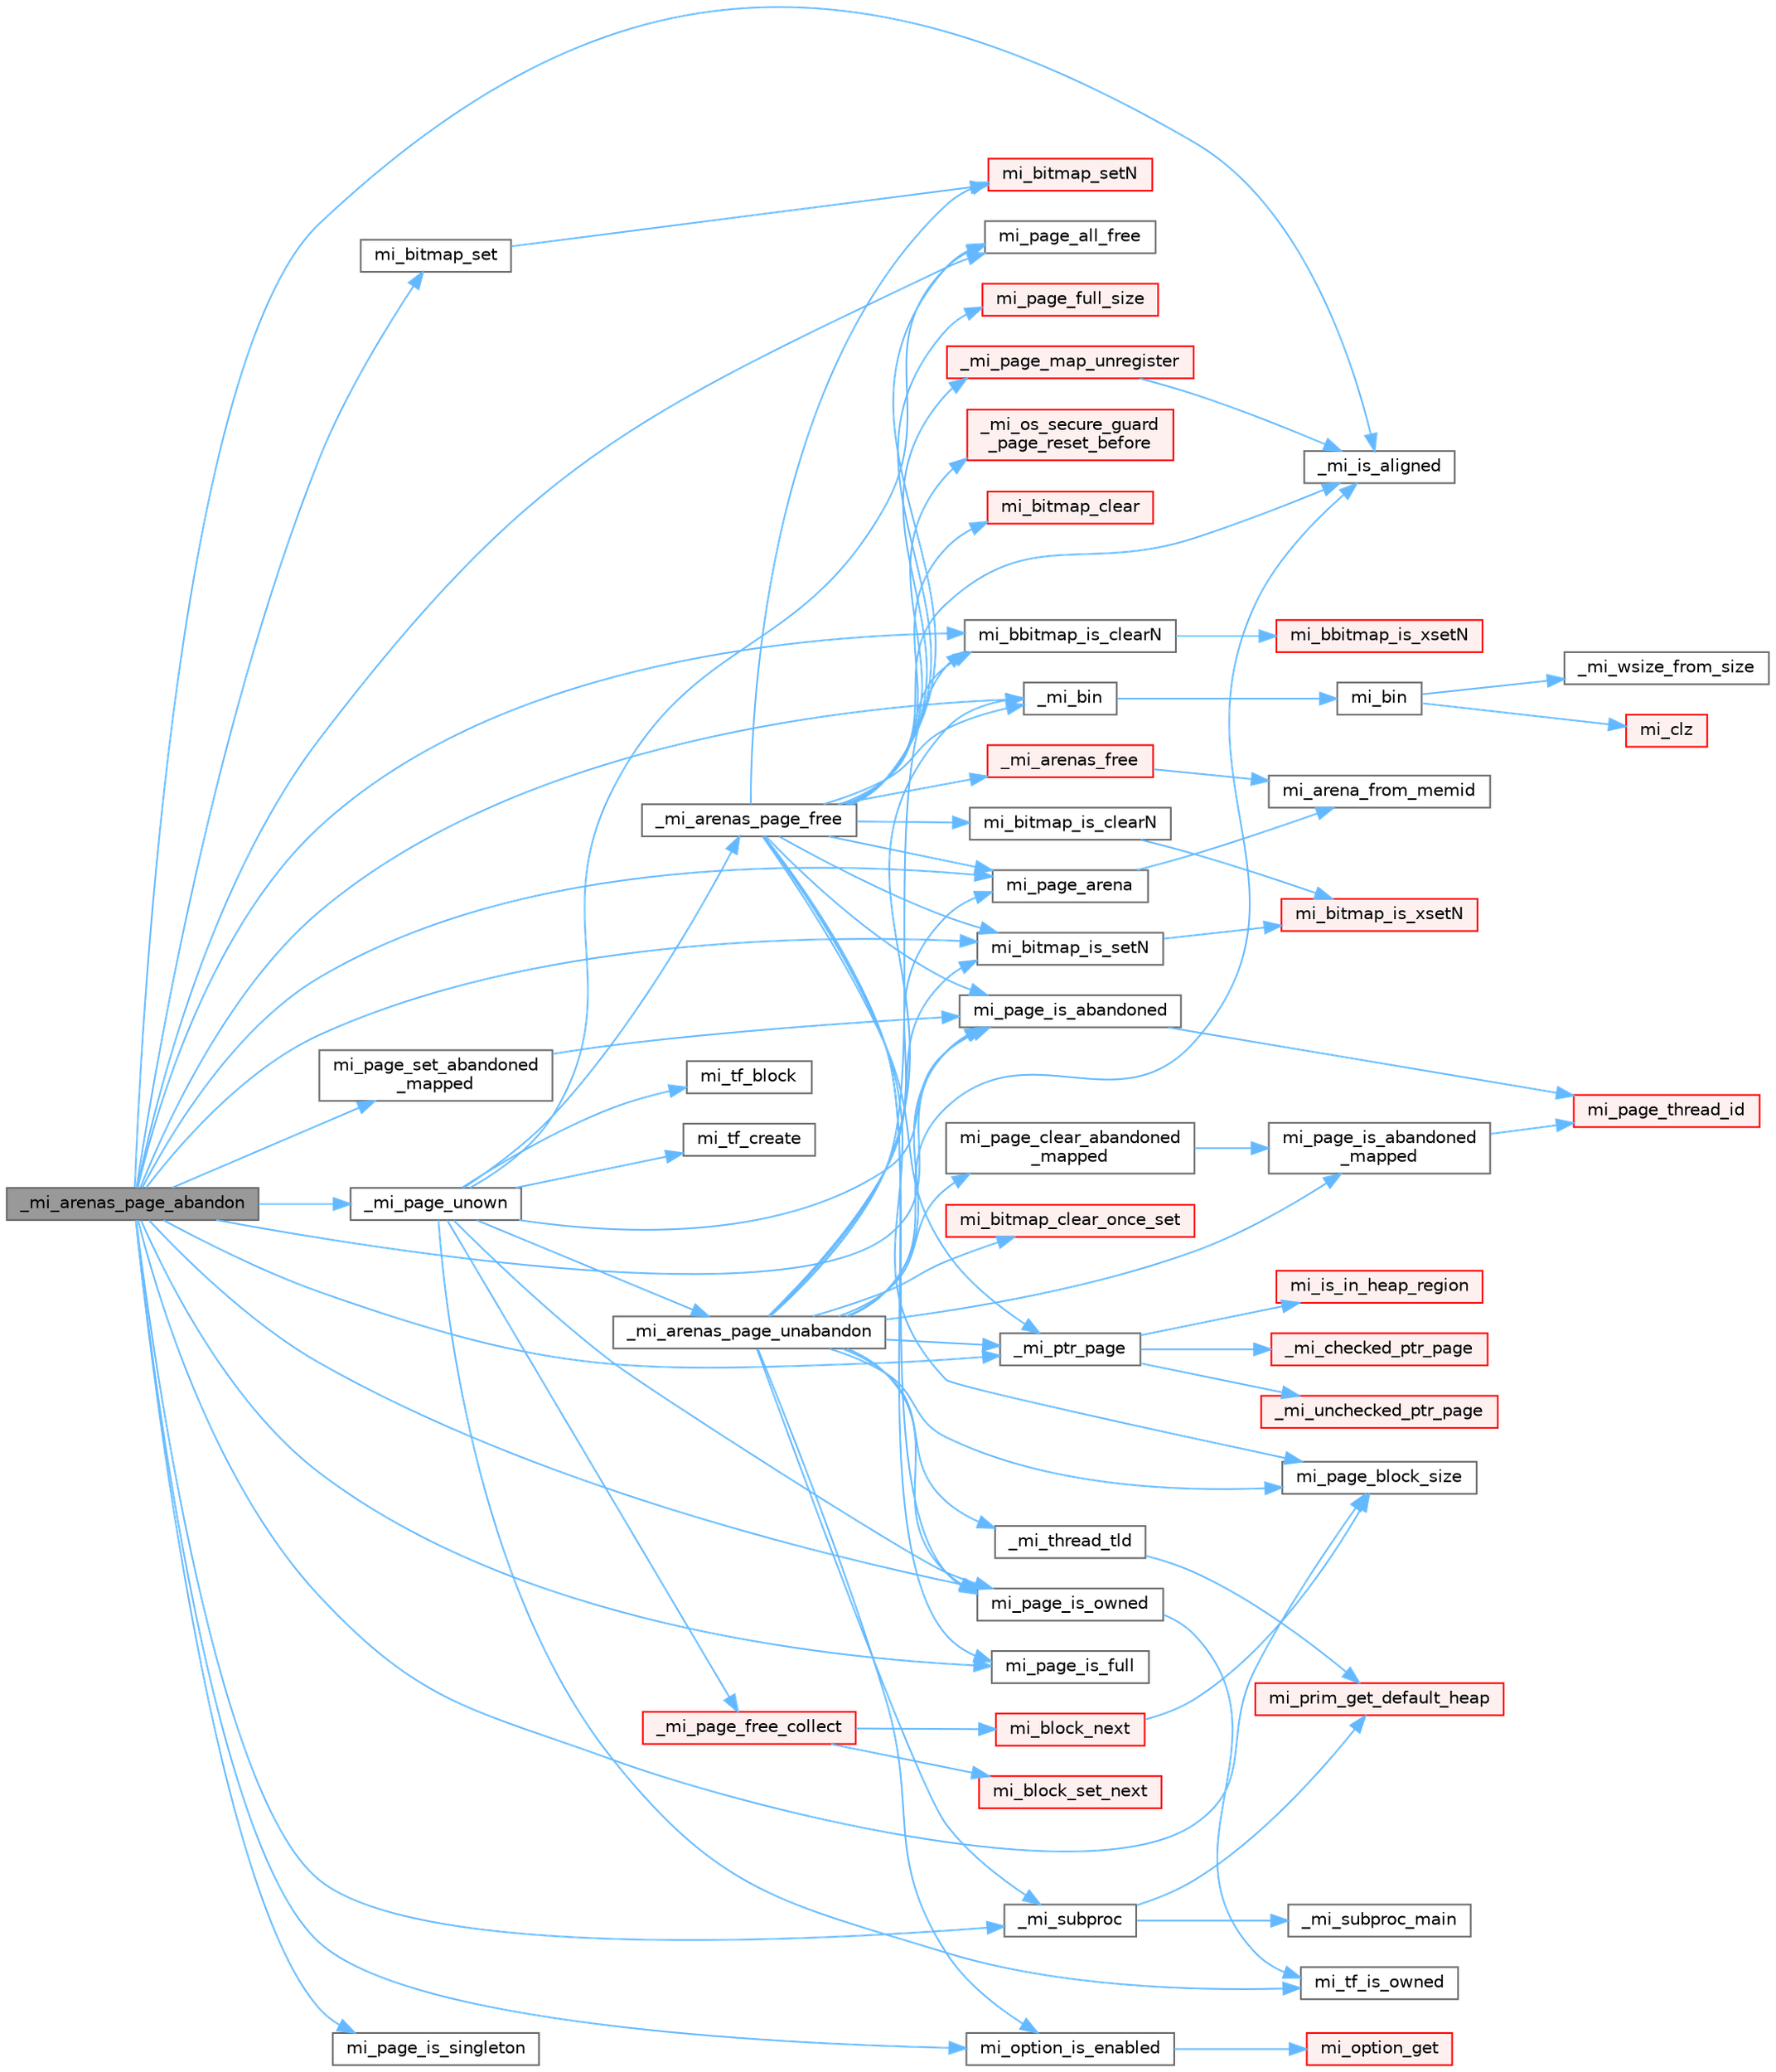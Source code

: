 digraph "_mi_arenas_page_abandon"
{
 // LATEX_PDF_SIZE
  bgcolor="transparent";
  edge [fontname=Helvetica,fontsize=10,labelfontname=Helvetica,labelfontsize=10];
  node [fontname=Helvetica,fontsize=10,shape=box,height=0.2,width=0.4];
  rankdir="LR";
  Node1 [id="Node000001",label="_mi_arenas_page_abandon",height=0.2,width=0.4,color="gray40", fillcolor="grey60", style="filled", fontcolor="black",tooltip=" "];
  Node1 -> Node2 [id="edge85_Node000001_Node000002",color="steelblue1",style="solid",tooltip=" "];
  Node2 [id="Node000002",label="_mi_bin",height=0.2,width=0.4,color="grey40", fillcolor="white", style="filled",URL="$page-queue_8c.html#a0d92abe27db4a21968468b2fe73473d6",tooltip=" "];
  Node2 -> Node3 [id="edge86_Node000002_Node000003",color="steelblue1",style="solid",tooltip=" "];
  Node3 [id="Node000003",label="mi_bin",height=0.2,width=0.4,color="grey40", fillcolor="white", style="filled",URL="$page-queue_8c.html#accb1e44eb166c3b6fa8f5567d0acf085",tooltip=" "];
  Node3 -> Node4 [id="edge87_Node000003_Node000004",color="steelblue1",style="solid",tooltip=" "];
  Node4 [id="Node000004",label="_mi_wsize_from_size",height=0.2,width=0.4,color="grey40", fillcolor="white", style="filled",URL="$_e_a_s_t_l_2packages_2mimalloc_2include_2mimalloc_2internal_8h.html#a7d12fa8e45201ef1ba892c927d3b8ad1",tooltip=" "];
  Node3 -> Node5 [id="edge88_Node000003_Node000005",color="steelblue1",style="solid",tooltip=" "];
  Node5 [id="Node000005",label="mi_clz",height=0.2,width=0.4,color="red", fillcolor="#FFF0F0", style="filled",URL="$bits_8h.html#af432eec4ac40df0b60ba04ea09a103fb",tooltip=" "];
  Node1 -> Node8 [id="edge89_Node000001_Node000008",color="steelblue1",style="solid",tooltip=" "];
  Node8 [id="Node000008",label="_mi_is_aligned",height=0.2,width=0.4,color="grey40", fillcolor="white", style="filled",URL="$_e_a_s_t_l_2packages_2mimalloc_2include_2mimalloc_2internal_8h.html#ad446ae4d82cbdbd78dfbe46fa2330555",tooltip=" "];
  Node1 -> Node9 [id="edge90_Node000001_Node000009",color="steelblue1",style="solid",tooltip=" "];
  Node9 [id="Node000009",label="_mi_page_unown",height=0.2,width=0.4,color="grey40", fillcolor="white", style="filled",URL="$_e_a_s_t_l_2packages_2mimalloc_2include_2mimalloc_2internal_8h.html#a1351f59781e73d02e91036f559314c8b",tooltip=" "];
  Node9 -> Node10 [id="edge91_Node000009_Node000010",color="steelblue1",style="solid",tooltip=" "];
  Node10 [id="Node000010",label="_mi_arenas_page_free",height=0.2,width=0.4,color="grey40", fillcolor="white", style="filled",URL="$arena_8c.html#a5c704481ee56f6588f680987f4359d45",tooltip=" "];
  Node10 -> Node11 [id="edge92_Node000010_Node000011",color="steelblue1",style="solid",tooltip=" "];
  Node11 [id="Node000011",label="_mi_arenas_free",height=0.2,width=0.4,color="red", fillcolor="#FFF0F0", style="filled",URL="$arena_8c.html#af53fcdaf8975de25beee4cd536d92c30",tooltip=" "];
  Node11 -> Node102 [id="edge93_Node000011_Node000102",color="steelblue1",style="solid",tooltip=" "];
  Node102 [id="Node000102",label="mi_arena_from_memid",height=0.2,width=0.4,color="grey40", fillcolor="white", style="filled",URL="$arena_8c.html#aaeefb8c6dfbc85b1597643b9876a9397",tooltip=" "];
  Node10 -> Node2 [id="edge94_Node000010_Node000002",color="steelblue1",style="solid",tooltip=" "];
  Node10 -> Node8 [id="edge95_Node000010_Node000008",color="steelblue1",style="solid",tooltip=" "];
  Node10 -> Node134 [id="edge96_Node000010_Node000134",color="steelblue1",style="solid",tooltip=" "];
  Node134 [id="Node000134",label="_mi_os_secure_guard\l_page_reset_before",height=0.2,width=0.4,color="red", fillcolor="#FFF0F0", style="filled",URL="$os_8c.html#a38495bcffe21853c689afaf71f868e57",tooltip=" "];
  Node10 -> Node141 [id="edge97_Node000010_Node000141",color="steelblue1",style="solid",tooltip=" "];
  Node141 [id="Node000141",label="_mi_page_map_unregister",height=0.2,width=0.4,color="red", fillcolor="#FFF0F0", style="filled",URL="$page-map_8c.html#acaa462c1ea83f87793a85ca0046e6338",tooltip=" "];
  Node141 -> Node8 [id="edge98_Node000141_Node000008",color="steelblue1",style="solid",tooltip=" "];
  Node10 -> Node179 [id="edge99_Node000010_Node000179",color="steelblue1",style="solid",tooltip=" "];
  Node179 [id="Node000179",label="_mi_ptr_page",height=0.2,width=0.4,color="grey40", fillcolor="white", style="filled",URL="$_e_a_s_t_l_2packages_2mimalloc_2include_2mimalloc_2internal_8h.html#acd84a462a2045538d19ecc56e6cc29f6",tooltip=" "];
  Node179 -> Node180 [id="edge100_Node000179_Node000180",color="steelblue1",style="solid",tooltip=" "];
  Node180 [id="Node000180",label="_mi_checked_ptr_page",height=0.2,width=0.4,color="red", fillcolor="#FFF0F0", style="filled",URL="$_e_a_s_t_l_2packages_2mimalloc_2include_2mimalloc_2internal_8h.html#aae1cb48b790d504329cb8031a6a716ef",tooltip=" "];
  Node179 -> Node181 [id="edge101_Node000179_Node000181",color="steelblue1",style="solid",tooltip=" "];
  Node181 [id="Node000181",label="_mi_unchecked_ptr_page",height=0.2,width=0.4,color="red", fillcolor="#FFF0F0", style="filled",URL="$_e_a_s_t_l_2packages_2mimalloc_2include_2mimalloc_2internal_8h.html#af17a42b9aa712fc80ff8d725eb2300ec",tooltip=" "];
  Node179 -> Node182 [id="edge102_Node000179_Node000182",color="steelblue1",style="solid",tooltip=" "];
  Node182 [id="Node000182",label="mi_is_in_heap_region",height=0.2,width=0.4,color="red", fillcolor="#FFF0F0", style="filled",URL="$group__extended.html#ga5f071b10d4df1c3658e04e7fd67a94e6",tooltip=" "];
  Node10 -> Node54 [id="edge103_Node000010_Node000054",color="steelblue1",style="solid",tooltip=" "];
  Node54 [id="Node000054",label="mi_bbitmap_is_clearN",height=0.2,width=0.4,color="grey40", fillcolor="white", style="filled",URL="$bitmap_8h.html#a5424318442a5d1f904eab0d157bc777e",tooltip=" "];
  Node54 -> Node55 [id="edge104_Node000054_Node000055",color="steelblue1",style="solid",tooltip=" "];
  Node55 [id="Node000055",label="mi_bbitmap_is_xsetN",height=0.2,width=0.4,color="red", fillcolor="#FFF0F0", style="filled",URL="$bitmap_8c.html#a143c1ab4aaff95bc9a5642f45e2fc52f",tooltip=" "];
  Node10 -> Node184 [id="edge105_Node000010_Node000184",color="steelblue1",style="solid",tooltip=" "];
  Node184 [id="Node000184",label="mi_bitmap_clear",height=0.2,width=0.4,color="red", fillcolor="#FFF0F0", style="filled",URL="$bitmap_8c.html#a8307caae564be5c0c96d17562ce1291b",tooltip=" "];
  Node10 -> Node185 [id="edge106_Node000010_Node000185",color="steelblue1",style="solid",tooltip=" "];
  Node185 [id="Node000185",label="mi_bitmap_is_clearN",height=0.2,width=0.4,color="grey40", fillcolor="white", style="filled",URL="$bitmap_8h.html#af936c34984e522b68823945d71373534",tooltip=" "];
  Node185 -> Node186 [id="edge107_Node000185_Node000186",color="steelblue1",style="solid",tooltip=" "];
  Node186 [id="Node000186",label="mi_bitmap_is_xsetN",height=0.2,width=0.4,color="red", fillcolor="#FFF0F0", style="filled",URL="$bitmap_8c.html#adb22535bc9bc502a2e9f4f41e64972b2",tooltip=" "];
  Node10 -> Node188 [id="edge108_Node000010_Node000188",color="steelblue1",style="solid",tooltip=" "];
  Node188 [id="Node000188",label="mi_bitmap_is_setN",height=0.2,width=0.4,color="grey40", fillcolor="white", style="filled",URL="$bitmap_8h.html#a1198ba479412d3f0fa55b87e40397dfa",tooltip=" "];
  Node188 -> Node186 [id="edge109_Node000188_Node000186",color="steelblue1",style="solid",tooltip=" "];
  Node10 -> Node129 [id="edge110_Node000010_Node000129",color="steelblue1",style="solid",tooltip=" "];
  Node129 [id="Node000129",label="mi_bitmap_setN",height=0.2,width=0.4,color="red", fillcolor="#FFF0F0", style="filled",URL="$bitmap_8c.html#a8b50ea67e216213718b39a8bdc71c089",tooltip=" "];
  Node10 -> Node189 [id="edge111_Node000010_Node000189",color="steelblue1",style="solid",tooltip=" "];
  Node189 [id="Node000189",label="mi_page_all_free",height=0.2,width=0.4,color="grey40", fillcolor="white", style="filled",URL="$_e_a_s_t_l_2packages_2mimalloc_2include_2mimalloc_2internal_8h.html#adfd6d23350810ca36986ffbc5459c93d",tooltip=" "];
  Node10 -> Node190 [id="edge112_Node000010_Node000190",color="steelblue1",style="solid",tooltip=" "];
  Node190 [id="Node000190",label="mi_page_arena",height=0.2,width=0.4,color="grey40", fillcolor="white", style="filled",URL="$arena_8c.html#a18190a2dcb35d47a19eb0cd06e7bf754",tooltip=" "];
  Node190 -> Node102 [id="edge113_Node000190_Node000102",color="steelblue1",style="solid",tooltip=" "];
  Node10 -> Node146 [id="edge114_Node000010_Node000146",color="steelblue1",style="solid",tooltip=" "];
  Node146 [id="Node000146",label="mi_page_block_size",height=0.2,width=0.4,color="grey40", fillcolor="white", style="filled",URL="$_e_a_s_t_l_2packages_2mimalloc_2include_2mimalloc_2internal_8h.html#a6134893990c1f09da2b40092ceecc780",tooltip=" "];
  Node10 -> Node191 [id="edge115_Node000010_Node000191",color="steelblue1",style="solid",tooltip=" "];
  Node191 [id="Node000191",label="mi_page_full_size",height=0.2,width=0.4,color="red", fillcolor="#FFF0F0", style="filled",URL="$arena_8c.html#a437113c20f8c9e520accac78b5104397",tooltip=" "];
  Node10 -> Node193 [id="edge116_Node000010_Node000193",color="steelblue1",style="solid",tooltip=" "];
  Node193 [id="Node000193",label="mi_page_is_abandoned",height=0.2,width=0.4,color="grey40", fillcolor="white", style="filled",URL="$_e_a_s_t_l_2packages_2mimalloc_2include_2mimalloc_2internal_8h.html#aa75f964d916bd58a37861b88491c51fb",tooltip=" "];
  Node193 -> Node194 [id="edge117_Node000193_Node000194",color="steelblue1",style="solid",tooltip=" "];
  Node194 [id="Node000194",label="mi_page_thread_id",height=0.2,width=0.4,color="red", fillcolor="#FFF0F0", style="filled",URL="$_e_a_s_t_l_2packages_2mimalloc_2include_2mimalloc_2internal_8h.html#a90afabd9cd5163cc55285f6f60107e4e",tooltip=" "];
  Node10 -> Node196 [id="edge118_Node000010_Node000196",color="steelblue1",style="solid",tooltip=" "];
  Node196 [id="Node000196",label="mi_page_is_full",height=0.2,width=0.4,color="grey40", fillcolor="white", style="filled",URL="$_e_a_s_t_l_2packages_2mimalloc_2include_2mimalloc_2internal_8h.html#a36f23c498e9d9d6eede31eb1738754ec",tooltip=" "];
  Node10 -> Node197 [id="edge119_Node000010_Node000197",color="steelblue1",style="solid",tooltip=" "];
  Node197 [id="Node000197",label="mi_page_is_owned",height=0.2,width=0.4,color="grey40", fillcolor="white", style="filled",URL="$_e_a_s_t_l_2packages_2mimalloc_2include_2mimalloc_2internal_8h.html#af56ec67c6f794de0f36d59a6390ab4c7",tooltip=" "];
  Node197 -> Node198 [id="edge120_Node000197_Node000198",color="steelblue1",style="solid",tooltip=" "];
  Node198 [id="Node000198",label="mi_tf_is_owned",height=0.2,width=0.4,color="grey40", fillcolor="white", style="filled",URL="$_e_a_s_t_l_2packages_2mimalloc_2include_2mimalloc_2internal_8h.html#aa501cc20d36064923e3d70c4a08879c4",tooltip=" "];
  Node9 -> Node199 [id="edge121_Node000009_Node000199",color="steelblue1",style="solid",tooltip=" "];
  Node199 [id="Node000199",label="_mi_arenas_page_unabandon",height=0.2,width=0.4,color="grey40", fillcolor="white", style="filled",URL="$arena_8c.html#a1ab01c89ec9262c1ac23776c0ab3843f",tooltip=" "];
  Node199 -> Node2 [id="edge122_Node000199_Node000002",color="steelblue1",style="solid",tooltip=" "];
  Node199 -> Node8 [id="edge123_Node000199_Node000008",color="steelblue1",style="solid",tooltip=" "];
  Node199 -> Node179 [id="edge124_Node000199_Node000179",color="steelblue1",style="solid",tooltip=" "];
  Node199 -> Node200 [id="edge125_Node000199_Node000200",color="steelblue1",style="solid",tooltip=" "];
  Node200 [id="Node000200",label="_mi_subproc",height=0.2,width=0.4,color="grey40", fillcolor="white", style="filled",URL="$_e_a_s_t_l_2packages_2mimalloc_2src_2init_8c.html#ad7ba0b811f08490a3e64e9a7b3a03486",tooltip=" "];
  Node200 -> Node201 [id="edge126_Node000200_Node000201",color="steelblue1",style="solid",tooltip=" "];
  Node201 [id="Node000201",label="_mi_subproc_main",height=0.2,width=0.4,color="grey40", fillcolor="white", style="filled",URL="$_e_a_s_t_l_2packages_2mimalloc_2src_2init_8c.html#ab41c4f33f8195e6f62d943dc4d0a8d8a",tooltip=" "];
  Node200 -> Node202 [id="edge127_Node000200_Node000202",color="steelblue1",style="solid",tooltip=" "];
  Node202 [id="Node000202",label="mi_prim_get_default_heap",height=0.2,width=0.4,color="red", fillcolor="#FFF0F0", style="filled",URL="$prim_8h.html#a986e62564728229db3ccecbd6e97fd98",tooltip=" "];
  Node199 -> Node226 [id="edge128_Node000199_Node000226",color="steelblue1",style="solid",tooltip=" "];
  Node226 [id="Node000226",label="_mi_thread_tld",height=0.2,width=0.4,color="grey40", fillcolor="white", style="filled",URL="$_e_a_s_t_l_2packages_2mimalloc_2src_2init_8c.html#a41f271719fb503f4c4a39313aed7bee3",tooltip=" "];
  Node226 -> Node202 [id="edge129_Node000226_Node000202",color="steelblue1",style="solid",tooltip=" "];
  Node199 -> Node54 [id="edge130_Node000199_Node000054",color="steelblue1",style="solid",tooltip=" "];
  Node199 -> Node227 [id="edge131_Node000199_Node000227",color="steelblue1",style="solid",tooltip=" "];
  Node227 [id="Node000227",label="mi_bitmap_clear_once_set",height=0.2,width=0.4,color="red", fillcolor="#FFF0F0", style="filled",URL="$bitmap_8c.html#a5d33d5a4632e5bea06e41cd8a8f1179d",tooltip=" "];
  Node199 -> Node188 [id="edge132_Node000199_Node000188",color="steelblue1",style="solid",tooltip=" "];
  Node199 -> Node14 [id="edge133_Node000199_Node000014",color="steelblue1",style="solid",tooltip=" "];
  Node14 [id="Node000014",label="mi_option_is_enabled",height=0.2,width=0.4,color="grey40", fillcolor="white", style="filled",URL="$group__options.html#ga459ad98f18b3fc9275474807fe0ca188",tooltip=" "];
  Node14 -> Node15 [id="edge134_Node000014_Node000015",color="steelblue1",style="solid",tooltip=" "];
  Node15 [id="Node000015",label="mi_option_get",height=0.2,width=0.4,color="red", fillcolor="#FFF0F0", style="filled",URL="$group__options.html#ga7e8af195cc81d3fa64ccf2662caa565a",tooltip=" "];
  Node199 -> Node190 [id="edge135_Node000199_Node000190",color="steelblue1",style="solid",tooltip=" "];
  Node199 -> Node146 [id="edge136_Node000199_Node000146",color="steelblue1",style="solid",tooltip=" "];
  Node199 -> Node231 [id="edge137_Node000199_Node000231",color="steelblue1",style="solid",tooltip=" "];
  Node231 [id="Node000231",label="mi_page_clear_abandoned\l_mapped",height=0.2,width=0.4,color="grey40", fillcolor="white", style="filled",URL="$_e_a_s_t_l_2packages_2mimalloc_2include_2mimalloc_2internal_8h.html#af7356e4671275b405cd1c4e1df13bf50",tooltip=" "];
  Node231 -> Node232 [id="edge138_Node000231_Node000232",color="steelblue1",style="solid",tooltip=" "];
  Node232 [id="Node000232",label="mi_page_is_abandoned\l_mapped",height=0.2,width=0.4,color="grey40", fillcolor="white", style="filled",URL="$_e_a_s_t_l_2packages_2mimalloc_2include_2mimalloc_2internal_8h.html#a851bf4a755b0da36a7eb750bbd837551",tooltip=" "];
  Node232 -> Node194 [id="edge139_Node000232_Node000194",color="steelblue1",style="solid",tooltip=" "];
  Node199 -> Node193 [id="edge140_Node000199_Node000193",color="steelblue1",style="solid",tooltip=" "];
  Node199 -> Node232 [id="edge141_Node000199_Node000232",color="steelblue1",style="solid",tooltip=" "];
  Node199 -> Node197 [id="edge142_Node000199_Node000197",color="steelblue1",style="solid",tooltip=" "];
  Node9 -> Node233 [id="edge143_Node000009_Node000233",color="steelblue1",style="solid",tooltip=" "];
  Node233 [id="Node000233",label="_mi_page_free_collect",height=0.2,width=0.4,color="red", fillcolor="#FFF0F0", style="filled",URL="$page_8c.html#ae2b78e1e45e4ac3db8102e9d333d2972",tooltip=" "];
  Node233 -> Node234 [id="edge144_Node000233_Node000234",color="steelblue1",style="solid",tooltip=" "];
  Node234 [id="Node000234",label="mi_block_next",height=0.2,width=0.4,color="red", fillcolor="#FFF0F0", style="filled",URL="$_e_a_s_t_l_2packages_2mimalloc_2include_2mimalloc_2internal_8h.html#aaa5daf3a8b3db89666b6861cbb1e2f96",tooltip=" "];
  Node234 -> Node146 [id="edge145_Node000234_Node000146",color="steelblue1",style="solid",tooltip=" "];
  Node233 -> Node240 [id="edge146_Node000233_Node000240",color="steelblue1",style="solid",tooltip=" "];
  Node240 [id="Node000240",label="mi_block_set_next",height=0.2,width=0.4,color="red", fillcolor="#FFF0F0", style="filled",URL="$_e_a_s_t_l_2packages_2mimalloc_2include_2mimalloc_2internal_8h.html#ac7b440a922454c163ed1139aac9b946d",tooltip=" "];
  Node9 -> Node189 [id="edge147_Node000009_Node000189",color="steelblue1",style="solid",tooltip=" "];
  Node9 -> Node193 [id="edge148_Node000009_Node000193",color="steelblue1",style="solid",tooltip=" "];
  Node9 -> Node197 [id="edge149_Node000009_Node000197",color="steelblue1",style="solid",tooltip=" "];
  Node9 -> Node246 [id="edge150_Node000009_Node000246",color="steelblue1",style="solid",tooltip=" "];
  Node246 [id="Node000246",label="mi_tf_block",height=0.2,width=0.4,color="grey40", fillcolor="white", style="filled",URL="$_e_a_s_t_l_2packages_2mimalloc_2include_2mimalloc_2internal_8h.html#a68f9b45db9fe19930366d0e473bdf791",tooltip=" "];
  Node9 -> Node247 [id="edge151_Node000009_Node000247",color="steelblue1",style="solid",tooltip=" "];
  Node247 [id="Node000247",label="mi_tf_create",height=0.2,width=0.4,color="grey40", fillcolor="white", style="filled",URL="$_e_a_s_t_l_2packages_2mimalloc_2include_2mimalloc_2internal_8h.html#ae5ecd5e45278bd147fbe6720cba0f323",tooltip=" "];
  Node9 -> Node198 [id="edge152_Node000009_Node000198",color="steelblue1",style="solid",tooltip=" "];
  Node1 -> Node179 [id="edge153_Node000001_Node000179",color="steelblue1",style="solid",tooltip=" "];
  Node1 -> Node200 [id="edge154_Node000001_Node000200",color="steelblue1",style="solid",tooltip=" "];
  Node1 -> Node54 [id="edge155_Node000001_Node000054",color="steelblue1",style="solid",tooltip=" "];
  Node1 -> Node188 [id="edge156_Node000001_Node000188",color="steelblue1",style="solid",tooltip=" "];
  Node1 -> Node248 [id="edge157_Node000001_Node000248",color="steelblue1",style="solid",tooltip=" "];
  Node248 [id="Node000248",label="mi_bitmap_set",height=0.2,width=0.4,color="grey40", fillcolor="white", style="filled",URL="$bitmap_8c.html#a929cc4a78e5271092ab20f25c10ba956",tooltip=" "];
  Node248 -> Node129 [id="edge158_Node000248_Node000129",color="steelblue1",style="solid",tooltip=" "];
  Node1 -> Node14 [id="edge159_Node000001_Node000014",color="steelblue1",style="solid",tooltip=" "];
  Node1 -> Node189 [id="edge160_Node000001_Node000189",color="steelblue1",style="solid",tooltip=" "];
  Node1 -> Node190 [id="edge161_Node000001_Node000190",color="steelblue1",style="solid",tooltip=" "];
  Node1 -> Node146 [id="edge162_Node000001_Node000146",color="steelblue1",style="solid",tooltip=" "];
  Node1 -> Node193 [id="edge163_Node000001_Node000193",color="steelblue1",style="solid",tooltip=" "];
  Node1 -> Node196 [id="edge164_Node000001_Node000196",color="steelblue1",style="solid",tooltip=" "];
  Node1 -> Node197 [id="edge165_Node000001_Node000197",color="steelblue1",style="solid",tooltip=" "];
  Node1 -> Node249 [id="edge166_Node000001_Node000249",color="steelblue1",style="solid",tooltip=" "];
  Node249 [id="Node000249",label="mi_page_is_singleton",height=0.2,width=0.4,color="grey40", fillcolor="white", style="filled",URL="$_e_a_s_t_l_2packages_2mimalloc_2include_2mimalloc_2internal_8h.html#a1b94ed5207a90334cdecba2006d91038",tooltip=" "];
  Node1 -> Node250 [id="edge167_Node000001_Node000250",color="steelblue1",style="solid",tooltip=" "];
  Node250 [id="Node000250",label="mi_page_set_abandoned\l_mapped",height=0.2,width=0.4,color="grey40", fillcolor="white", style="filled",URL="$_e_a_s_t_l_2packages_2mimalloc_2include_2mimalloc_2internal_8h.html#a62f0e054f43871e03c976a24933df763",tooltip=" "];
  Node250 -> Node193 [id="edge168_Node000250_Node000193",color="steelblue1",style="solid",tooltip=" "];
}
